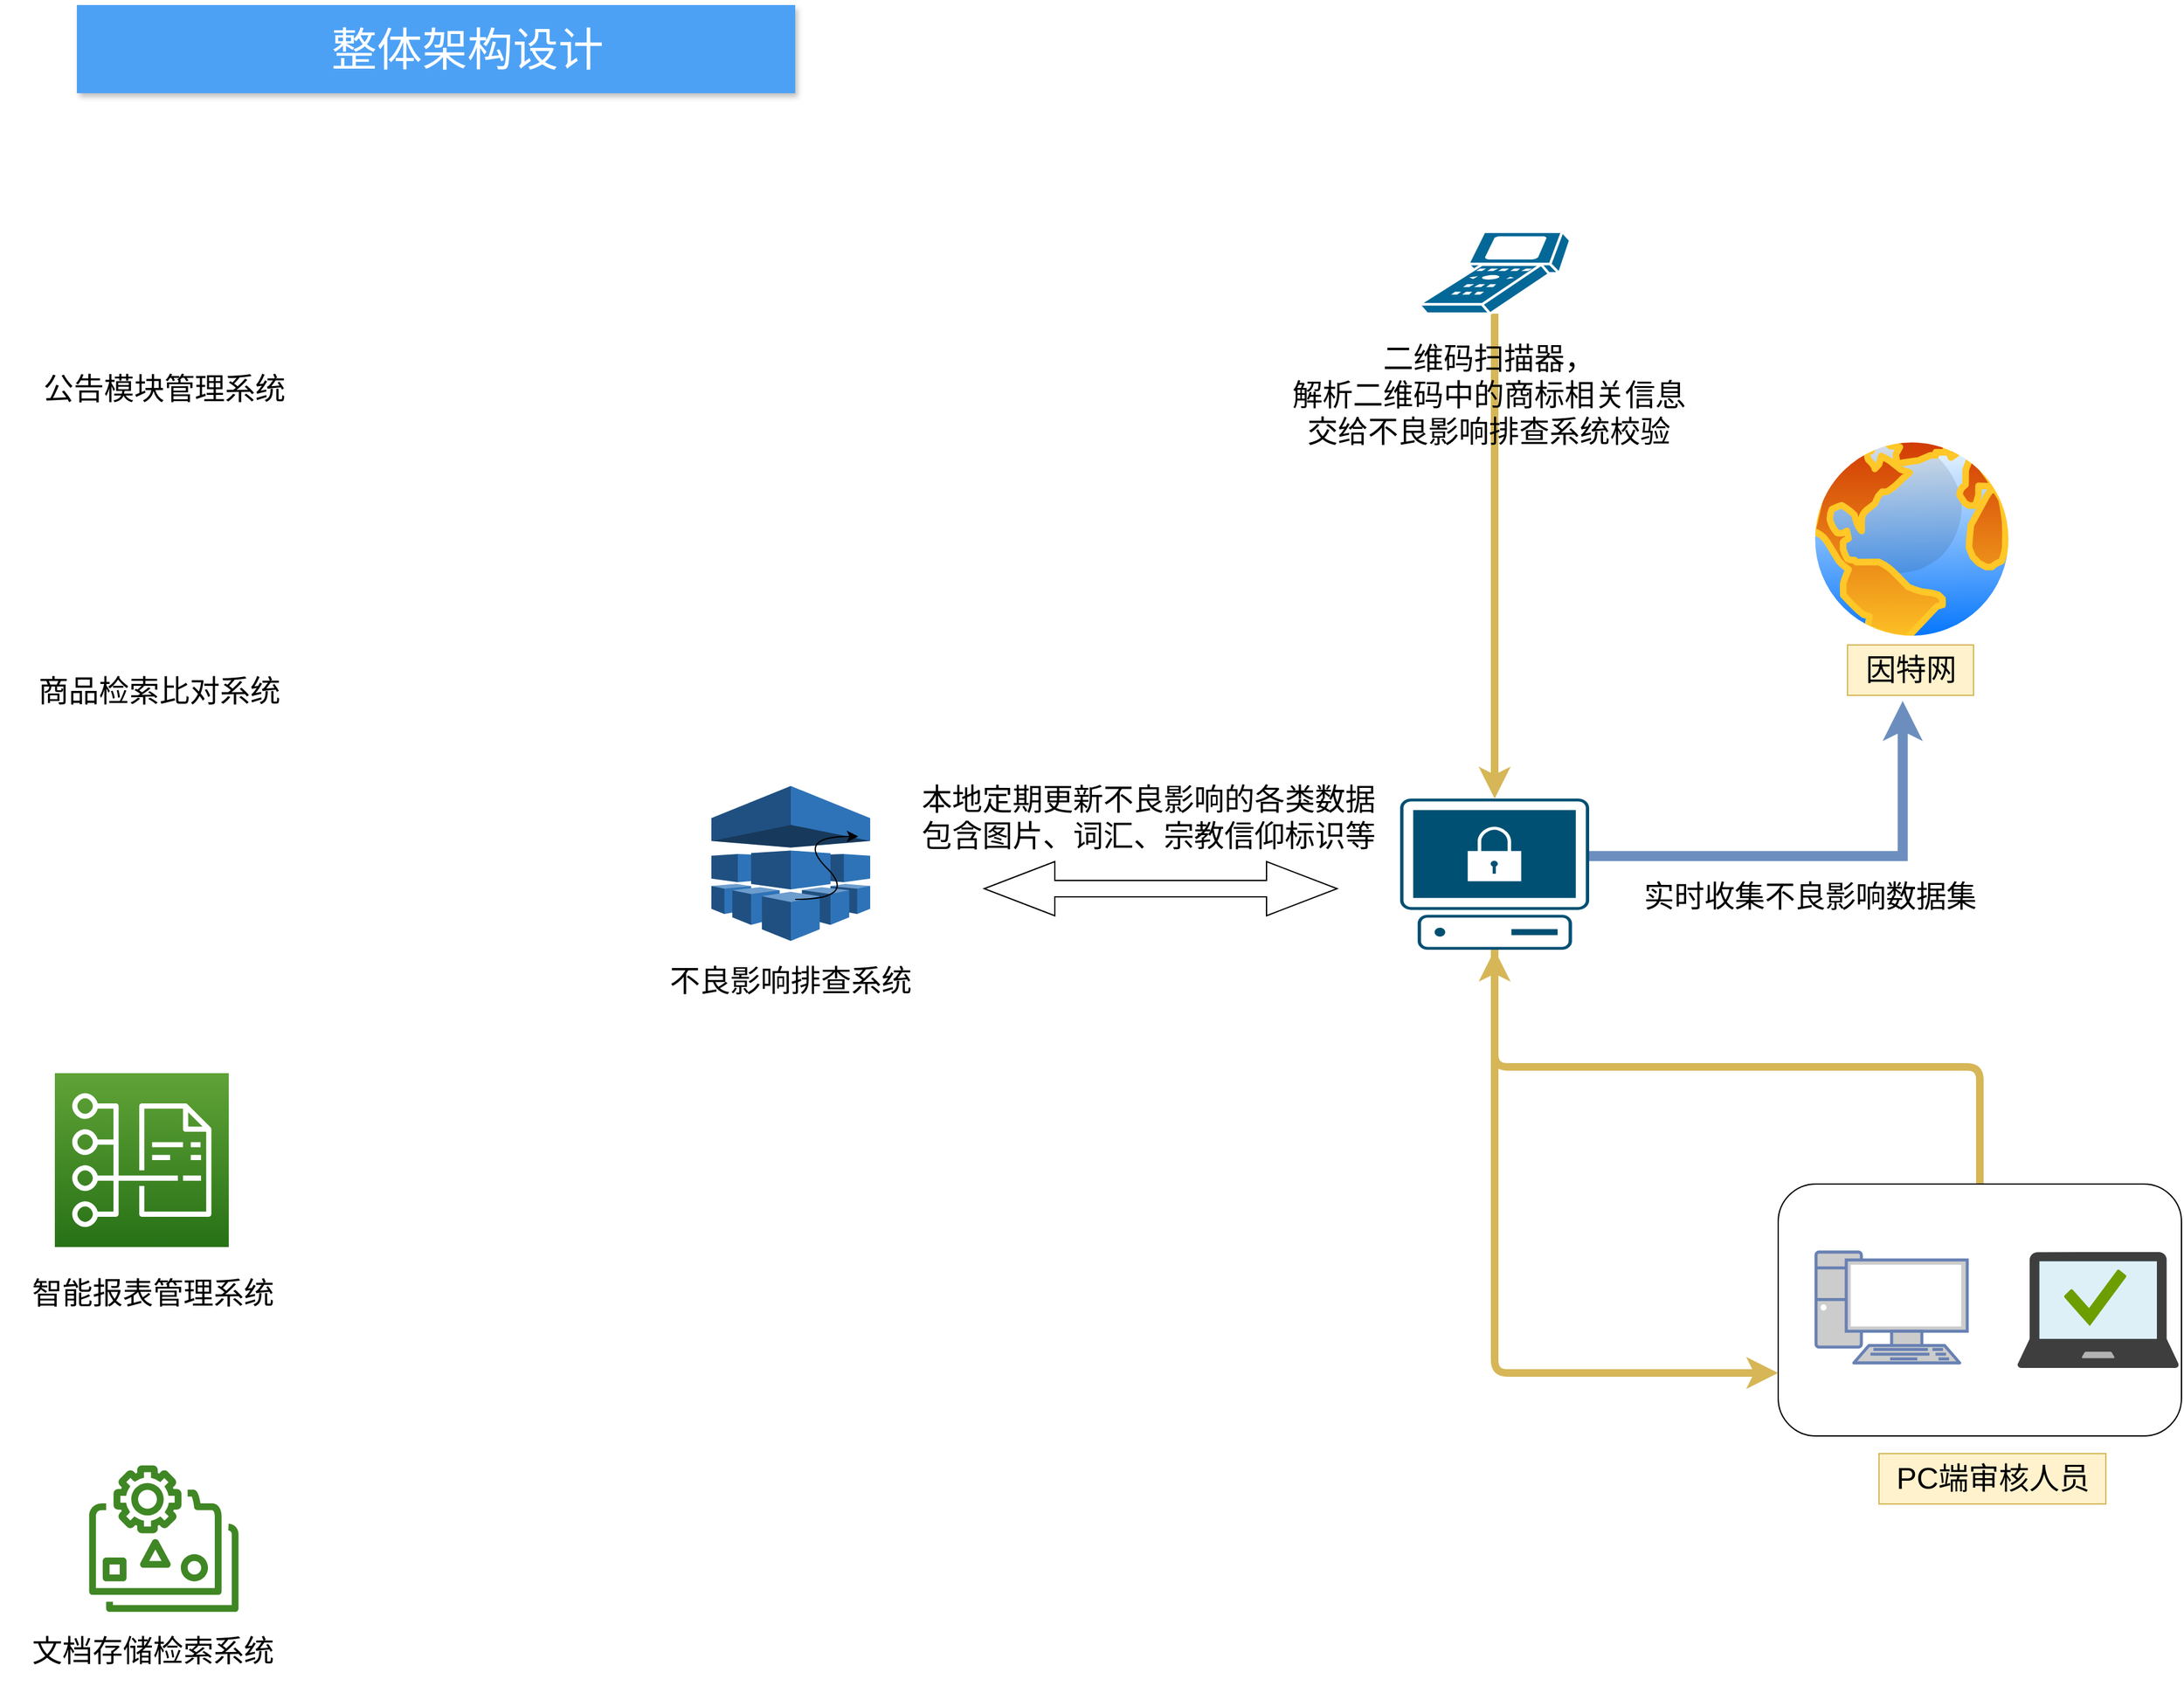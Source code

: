 <mxfile version="21.1.5" type="github">
  <diagram id="prtHgNgQTEPvFCAcTncT" name="Page-1">
    <mxGraphModel dx="2385" dy="1380" grid="1" gridSize="10" guides="1" tooltips="1" connect="1" arrows="1" fold="1" page="1" pageScale="1" pageWidth="827" pageHeight="1169" math="0" shadow="0">
      <root>
        <mxCell id="0" />
        <mxCell id="1" parent="0" />
        <mxCell id="ZAdHRjTGJZCp-p7u0Igg-31" style="edgeStyle=orthogonalEdgeStyle;rounded=1;orthogonalLoop=1;jettySize=auto;html=1;exitX=0.5;exitY=0;exitDx=0;exitDy=0;entryX=0.5;entryY=1;entryDx=0;entryDy=0;entryPerimeter=0;fillColor=#fff2cc;strokeColor=#d6b656;strokeWidth=6;" edge="1" parent="1" source="ZAdHRjTGJZCp-p7u0Igg-27" target="ZAdHRjTGJZCp-p7u0Igg-12">
          <mxGeometry relative="1" as="geometry">
            <Array as="points">
              <mxPoint x="2010" y="853" />
              <mxPoint x="1625" y="853" />
            </Array>
          </mxGeometry>
        </mxCell>
        <mxCell id="ZAdHRjTGJZCp-p7u0Igg-27" value="" style="rounded=1;whiteSpace=wrap;html=1;" vertex="1" parent="1">
          <mxGeometry x="1850" y="946" width="320" height="200" as="geometry" />
        </mxCell>
        <mxCell id="ZAdHRjTGJZCp-p7u0Igg-1" value="&lt;span style=&quot;font-size: 36px;&quot;&gt;整体架构设计&lt;/span&gt;" style="fillColor=#4DA1F5;strokeColor=none;shadow=1;gradientColor=none;fontSize=14;align=center;spacingLeft=50;fontColor=#ffffff;whiteSpace=wrap;html=1;" vertex="1" parent="1">
          <mxGeometry x="500" y="10" width="570" height="70" as="geometry" />
        </mxCell>
        <mxCell id="ZAdHRjTGJZCp-p7u0Igg-2" value="" style="sketch=0;outlineConnect=0;fontColor=#232F3E;gradientColor=none;fillColor=#3F8624;strokeColor=none;dashed=0;verticalLabelPosition=bottom;verticalAlign=top;align=center;html=1;fontSize=12;fontStyle=0;aspect=fixed;pointerEvents=1;shape=mxgraph.aws4.elastic_file_system_intelligent_tiering;" vertex="1" parent="1">
          <mxGeometry x="509.76" y="1169" width="118.52" height="117" as="geometry" />
        </mxCell>
        <mxCell id="ZAdHRjTGJZCp-p7u0Igg-3" value="&lt;p class=&quot;MsoNormal&quot;&gt;&lt;font style=&quot;font-size: 24px;&quot;&gt;文档存储检索系统&lt;/font&gt;&lt;/p&gt;" style="text;html=1;strokeColor=none;fillColor=none;align=center;verticalAlign=middle;whiteSpace=wrap;rounded=0;" vertex="1" parent="1">
          <mxGeometry x="439.76" y="1302" width="241" height="30" as="geometry" />
        </mxCell>
        <mxCell id="ZAdHRjTGJZCp-p7u0Igg-4" value="" style="shape=image;html=1;verticalAlign=top;verticalLabelPosition=bottom;labelBackgroundColor=#ffffff;imageAspect=0;aspect=fixed;image=https://cdn1.iconfinder.com/data/icons/technology-and-hardware-2/200/vector_66_13-128.png;sketch=1;curveFitting=1;jiggle=2;" vertex="1" parent="1">
          <mxGeometry x="501.26" y="390" width="128" height="128" as="geometry" />
        </mxCell>
        <mxCell id="ZAdHRjTGJZCp-p7u0Igg-5" value="&lt;p class=&quot;MsoNormal&quot;&gt;&lt;span style=&quot;font-size: 24px;&quot;&gt;商品检索比对系统&lt;/span&gt;&lt;/p&gt;" style="text;html=1;strokeColor=none;fillColor=none;align=center;verticalAlign=middle;whiteSpace=wrap;rounded=0;" vertex="1" parent="1">
          <mxGeometry x="444.76" y="540" width="241" height="30" as="geometry" />
        </mxCell>
        <mxCell id="ZAdHRjTGJZCp-p7u0Igg-6" value="" style="outlineConnect=0;dashed=0;verticalLabelPosition=bottom;verticalAlign=top;align=center;html=1;shape=mxgraph.aws3.machine_learning;fillColor=#2E73B8;gradientColor=none;" vertex="1" parent="1">
          <mxGeometry x="1003.5" y="630" width="126" height="123" as="geometry" />
        </mxCell>
        <mxCell id="ZAdHRjTGJZCp-p7u0Igg-7" value="&lt;p class=&quot;MsoNormal&quot;&gt;&lt;span style=&quot;font-size: 24px;&quot;&gt;不良影响排查系统&lt;/span&gt;&lt;/p&gt;" style="text;html=1;strokeColor=none;fillColor=none;align=center;verticalAlign=middle;whiteSpace=wrap;rounded=0;" vertex="1" parent="1">
          <mxGeometry x="946" y="770" width="241" height="30" as="geometry" />
        </mxCell>
        <mxCell id="ZAdHRjTGJZCp-p7u0Igg-8" value="" style="shape=image;html=1;verticalAlign=top;verticalLabelPosition=bottom;labelBackgroundColor=#ffffff;imageAspect=0;aspect=fixed;image=https://cdn4.iconfinder.com/data/icons/48-bubbles/48/43.Bell-128.png" vertex="1" parent="1">
          <mxGeometry x="500.02" y="140" width="138" height="138" as="geometry" />
        </mxCell>
        <mxCell id="ZAdHRjTGJZCp-p7u0Igg-9" value="&lt;p class=&quot;MsoNormal&quot;&gt;&lt;span style=&quot;font-size: 24px;&quot;&gt;公告模块管理系统&lt;/span&gt;&lt;/p&gt;" style="text;html=1;strokeColor=none;fillColor=none;align=center;verticalAlign=middle;whiteSpace=wrap;rounded=0;" vertex="1" parent="1">
          <mxGeometry x="448.52" y="300" width="241" height="30" as="geometry" />
        </mxCell>
        <mxCell id="ZAdHRjTGJZCp-p7u0Igg-10" value="" style="sketch=0;points=[[0,0,0],[0.25,0,0],[0.5,0,0],[0.75,0,0],[1,0,0],[0,1,0],[0.25,1,0],[0.5,1,0],[0.75,1,0],[1,1,0],[0,0.25,0],[0,0.5,0],[0,0.75,0],[1,0.25,0],[1,0.5,0],[1,0.75,0]];outlineConnect=0;fontColor=#232F3E;gradientColor=#60A337;gradientDirection=north;fillColor=#277116;strokeColor=#ffffff;dashed=0;verticalLabelPosition=bottom;verticalAlign=top;align=center;html=1;fontSize=12;fontStyle=0;aspect=fixed;shape=mxgraph.aws4.resourceIcon;resIcon=mxgraph.aws4.cost_and_usage_report;" vertex="1" parent="1">
          <mxGeometry x="482.52" y="858" width="138" height="138" as="geometry" />
        </mxCell>
        <mxCell id="ZAdHRjTGJZCp-p7u0Igg-11" value="&lt;p class=&quot;MsoNormal&quot;&gt;&lt;span style=&quot;font-size: 24px;&quot;&gt;智能报表管理系统&lt;/span&gt;&lt;/p&gt;" style="text;html=1;strokeColor=none;fillColor=none;align=center;verticalAlign=middle;whiteSpace=wrap;rounded=0;" vertex="1" parent="1">
          <mxGeometry x="439.76" y="1018" width="241" height="30" as="geometry" />
        </mxCell>
        <mxCell id="ZAdHRjTGJZCp-p7u0Igg-17" style="edgeStyle=orthogonalEdgeStyle;rounded=0;orthogonalLoop=1;jettySize=auto;html=1;exitX=1;exitY=0.38;exitDx=0;exitDy=0;exitPerimeter=0;entryX=0.438;entryY=1.112;entryDx=0;entryDy=0;entryPerimeter=0;fillColor=#dae8fc;strokeColor=#6c8ebf;strokeWidth=8;" edge="1" parent="1" source="ZAdHRjTGJZCp-p7u0Igg-12" target="ZAdHRjTGJZCp-p7u0Igg-16">
          <mxGeometry relative="1" as="geometry" />
        </mxCell>
        <mxCell id="ZAdHRjTGJZCp-p7u0Igg-37" style="edgeStyle=orthogonalEdgeStyle;rounded=1;orthogonalLoop=1;jettySize=auto;html=1;exitX=0.5;exitY=1;exitDx=0;exitDy=0;exitPerimeter=0;entryX=0;entryY=0.75;entryDx=0;entryDy=0;fillColor=#fff2cc;strokeColor=#d6b656;strokeWidth=6;" edge="1" parent="1" source="ZAdHRjTGJZCp-p7u0Igg-12" target="ZAdHRjTGJZCp-p7u0Igg-27">
          <mxGeometry relative="1" as="geometry" />
        </mxCell>
        <mxCell id="ZAdHRjTGJZCp-p7u0Igg-12" value="" style="points=[[0.02,0.015,0],[0.5,0,0],[0.98,0.015,0],[1,0.38,0],[0.895,0.98,0],[0.5,1,0],[0.105,0.98,0],[0,0.38,0]];verticalLabelPosition=bottom;sketch=0;html=1;verticalAlign=top;aspect=fixed;align=center;pointerEvents=1;shape=mxgraph.cisco19.secure_endpoint_pc;fillColor=#005073;strokeColor=none;" vertex="1" parent="1">
          <mxGeometry x="1550" y="640" width="150" height="120" as="geometry" />
        </mxCell>
        <mxCell id="ZAdHRjTGJZCp-p7u0Igg-13" value="" style="shape=doubleArrow;whiteSpace=wrap;html=1;" vertex="1" parent="1">
          <mxGeometry x="1220" y="690" width="280" height="43" as="geometry" />
        </mxCell>
        <mxCell id="ZAdHRjTGJZCp-p7u0Igg-14" value="&lt;font style=&quot;font-size: 24px;&quot;&gt;本地定期更新不良影响的各类数据&lt;br&gt;包含图片、词汇、宗教信仰标识等&lt;br&gt;&lt;/font&gt;" style="text;html=1;align=center;verticalAlign=middle;resizable=0;points=[];autosize=1;strokeColor=none;fillColor=none;" vertex="1" parent="1">
          <mxGeometry x="1160" y="620" width="380" height="70" as="geometry" />
        </mxCell>
        <mxCell id="ZAdHRjTGJZCp-p7u0Igg-15" value="" style="image;aspect=fixed;perimeter=ellipsePerimeter;html=1;align=center;shadow=0;dashed=0;spacingTop=3;image=img/lib/active_directory/internet_globe.svg;" vertex="1" parent="1">
          <mxGeometry x="1870" y="348" width="172" height="172" as="geometry" />
        </mxCell>
        <mxCell id="ZAdHRjTGJZCp-p7u0Igg-16" value="&lt;span style=&quot;font-size: 24px;&quot;&gt;因特网&lt;/span&gt;" style="text;html=1;align=center;verticalAlign=middle;resizable=0;points=[];autosize=1;strokeColor=#d6b656;fillColor=#fff2cc;" vertex="1" parent="1">
          <mxGeometry x="1905" y="518" width="100" height="40" as="geometry" />
        </mxCell>
        <mxCell id="ZAdHRjTGJZCp-p7u0Igg-18" value="&lt;span style=&quot;font-size: 24px;&quot;&gt;实时收集不良影响数据集&lt;/span&gt;" style="text;html=1;align=center;verticalAlign=middle;resizable=0;points=[];autosize=1;strokeColor=none;fillColor=none;" vertex="1" parent="1">
          <mxGeometry x="1730" y="698" width="290" height="40" as="geometry" />
        </mxCell>
        <mxCell id="ZAdHRjTGJZCp-p7u0Igg-23" style="edgeStyle=orthogonalEdgeStyle;rounded=1;orthogonalLoop=1;jettySize=auto;html=1;entryX=0.5;entryY=0;entryDx=0;entryDy=0;entryPerimeter=0;fillColor=#fff2cc;strokeColor=#d6b656;strokeWidth=6;" edge="1" parent="1" source="ZAdHRjTGJZCp-p7u0Igg-19" target="ZAdHRjTGJZCp-p7u0Igg-12">
          <mxGeometry relative="1" as="geometry" />
        </mxCell>
        <mxCell id="ZAdHRjTGJZCp-p7u0Igg-19" value="" style="shape=mxgraph.cisco.computers_and_peripherals.scanner;html=1;pointerEvents=1;dashed=0;fillColor=#036897;strokeColor=#ffffff;strokeWidth=2;verticalLabelPosition=bottom;verticalAlign=top;align=center;outlineConnect=0;" vertex="1" parent="1">
          <mxGeometry x="1565" y="190" width="120" height="65" as="geometry" />
        </mxCell>
        <mxCell id="ZAdHRjTGJZCp-p7u0Igg-20" value="&lt;span style=&quot;font-size: 24px;&quot;&gt;二维码扫描器，&lt;br&gt;解析二维码中的商标相关信息&lt;br&gt;交给不良影响排查系统校验&lt;br&gt;&lt;/span&gt;" style="text;html=1;align=center;verticalAlign=middle;resizable=0;points=[];autosize=1;strokeColor=none;fillColor=none;" vertex="1" parent="1">
          <mxGeometry x="1450" y="270" width="340" height="100" as="geometry" />
        </mxCell>
        <mxCell id="ZAdHRjTGJZCp-p7u0Igg-25" value="" style="fontColor=#0066CC;verticalAlign=top;verticalLabelPosition=bottom;labelPosition=center;align=center;html=1;outlineConnect=0;fillColor=#CCCCCC;strokeColor=#6881B3;gradientColor=none;gradientDirection=north;strokeWidth=2;shape=mxgraph.networks.pc;" vertex="1" parent="1">
          <mxGeometry x="1880" y="1000" width="120" height="88" as="geometry" />
        </mxCell>
        <mxCell id="ZAdHRjTGJZCp-p7u0Igg-26" value="" style="image;sketch=0;aspect=fixed;html=1;points=[];align=center;fontSize=12;image=img/lib/mscae/Managed_Desktop.svg;" vertex="1" parent="1">
          <mxGeometry x="2040" y="1000" width="127.78" height="92" as="geometry" />
        </mxCell>
        <mxCell id="ZAdHRjTGJZCp-p7u0Igg-28" value="&lt;font style=&quot;font-size: 24px;&quot;&gt;PC端审核人员&lt;/font&gt;" style="text;html=1;align=center;verticalAlign=middle;resizable=0;points=[];autosize=1;strokeColor=#d6b656;fillColor=#fff2cc;" vertex="1" parent="1">
          <mxGeometry x="1930" y="1160" width="180" height="40" as="geometry" />
        </mxCell>
        <mxCell id="ZAdHRjTGJZCp-p7u0Igg-36" value="" style="curved=1;endArrow=classic;html=1;rounded=0;" edge="1" parent="1">
          <mxGeometry width="50" height="50" relative="1" as="geometry">
            <mxPoint x="1070" y="720" as="sourcePoint" />
            <mxPoint x="1120" y="670" as="targetPoint" />
            <Array as="points">
              <mxPoint x="1120" y="720" />
              <mxPoint x="1070" y="670" />
            </Array>
          </mxGeometry>
        </mxCell>
      </root>
    </mxGraphModel>
  </diagram>
</mxfile>
